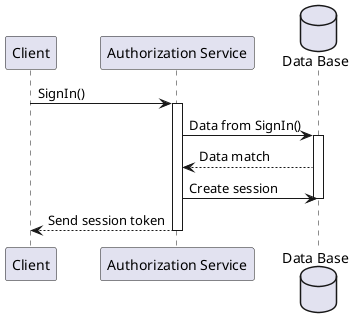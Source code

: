 @startuml auth-process
participant client as "Client"
participant "Authorization Service" as authservice
database "Data Base" as database

client -> authservice: SignIn()
activate authservice
authservice -> database: Data from SignIn()
activate database
database --> authservice: Data match
authservice -> database: Create session
deactivate database
authservice --> client: Send session token
deactivate authservice
@enduml